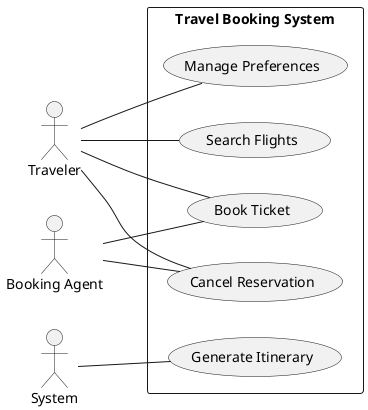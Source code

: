 @startuml TravelBookingDiagram
left to right direction

actor "Traveler" as traveler
actor "Booking Agent" as agent
actor "System" as system

rectangle "Travel Booking System" {
  usecase "Search Flights" as searchFlights
  usecase "Book Ticket" as bookTicket
  usecase "Cancel Reservation" as cancelReservation
  usecase "Manage Preferences" as managePreferences
  usecase "Generate Itinerary" as generateItinerary

  traveler -- searchFlights
  traveler -- bookTicket
  traveler -- cancelReservation
  traveler -- managePreferences
  system -- generateItinerary
  agent -- bookTicket
  agent -- cancelReservation
}
@enduml
